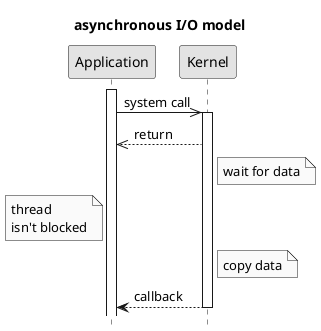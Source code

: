 @startuml
title asynchronous I/O model
hide footbox
skinparam monochrome true
skinparam shadowing false
activate Application
Application->>Kernel: system call
activate Kernel
Kernel-->>Application: return
Note right of Kernel: wait for data
Note left of Application: thread\nisn't blocked
Note right of Kernel: copy data
Kernel-->Application: callback
deactivate Kernel
@enduml
